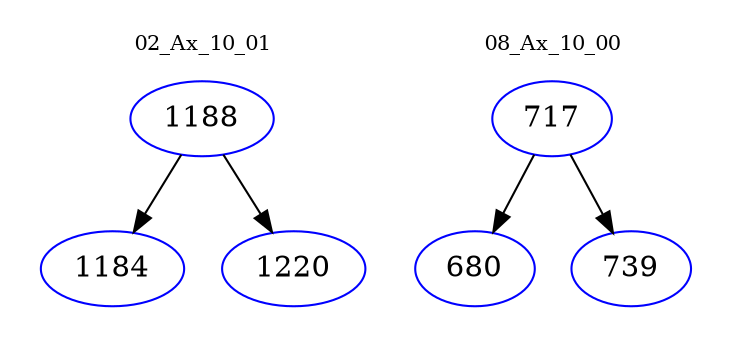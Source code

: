 digraph{
subgraph cluster_0 {
color = white
label = "02_Ax_10_01";
fontsize=10;
T0_1188 [label="1188", color="blue"]
T0_1188 -> T0_1184 [color="black"]
T0_1184 [label="1184", color="blue"]
T0_1188 -> T0_1220 [color="black"]
T0_1220 [label="1220", color="blue"]
}
subgraph cluster_1 {
color = white
label = "08_Ax_10_00";
fontsize=10;
T1_717 [label="717", color="blue"]
T1_717 -> T1_680 [color="black"]
T1_680 [label="680", color="blue"]
T1_717 -> T1_739 [color="black"]
T1_739 [label="739", color="blue"]
}
}
